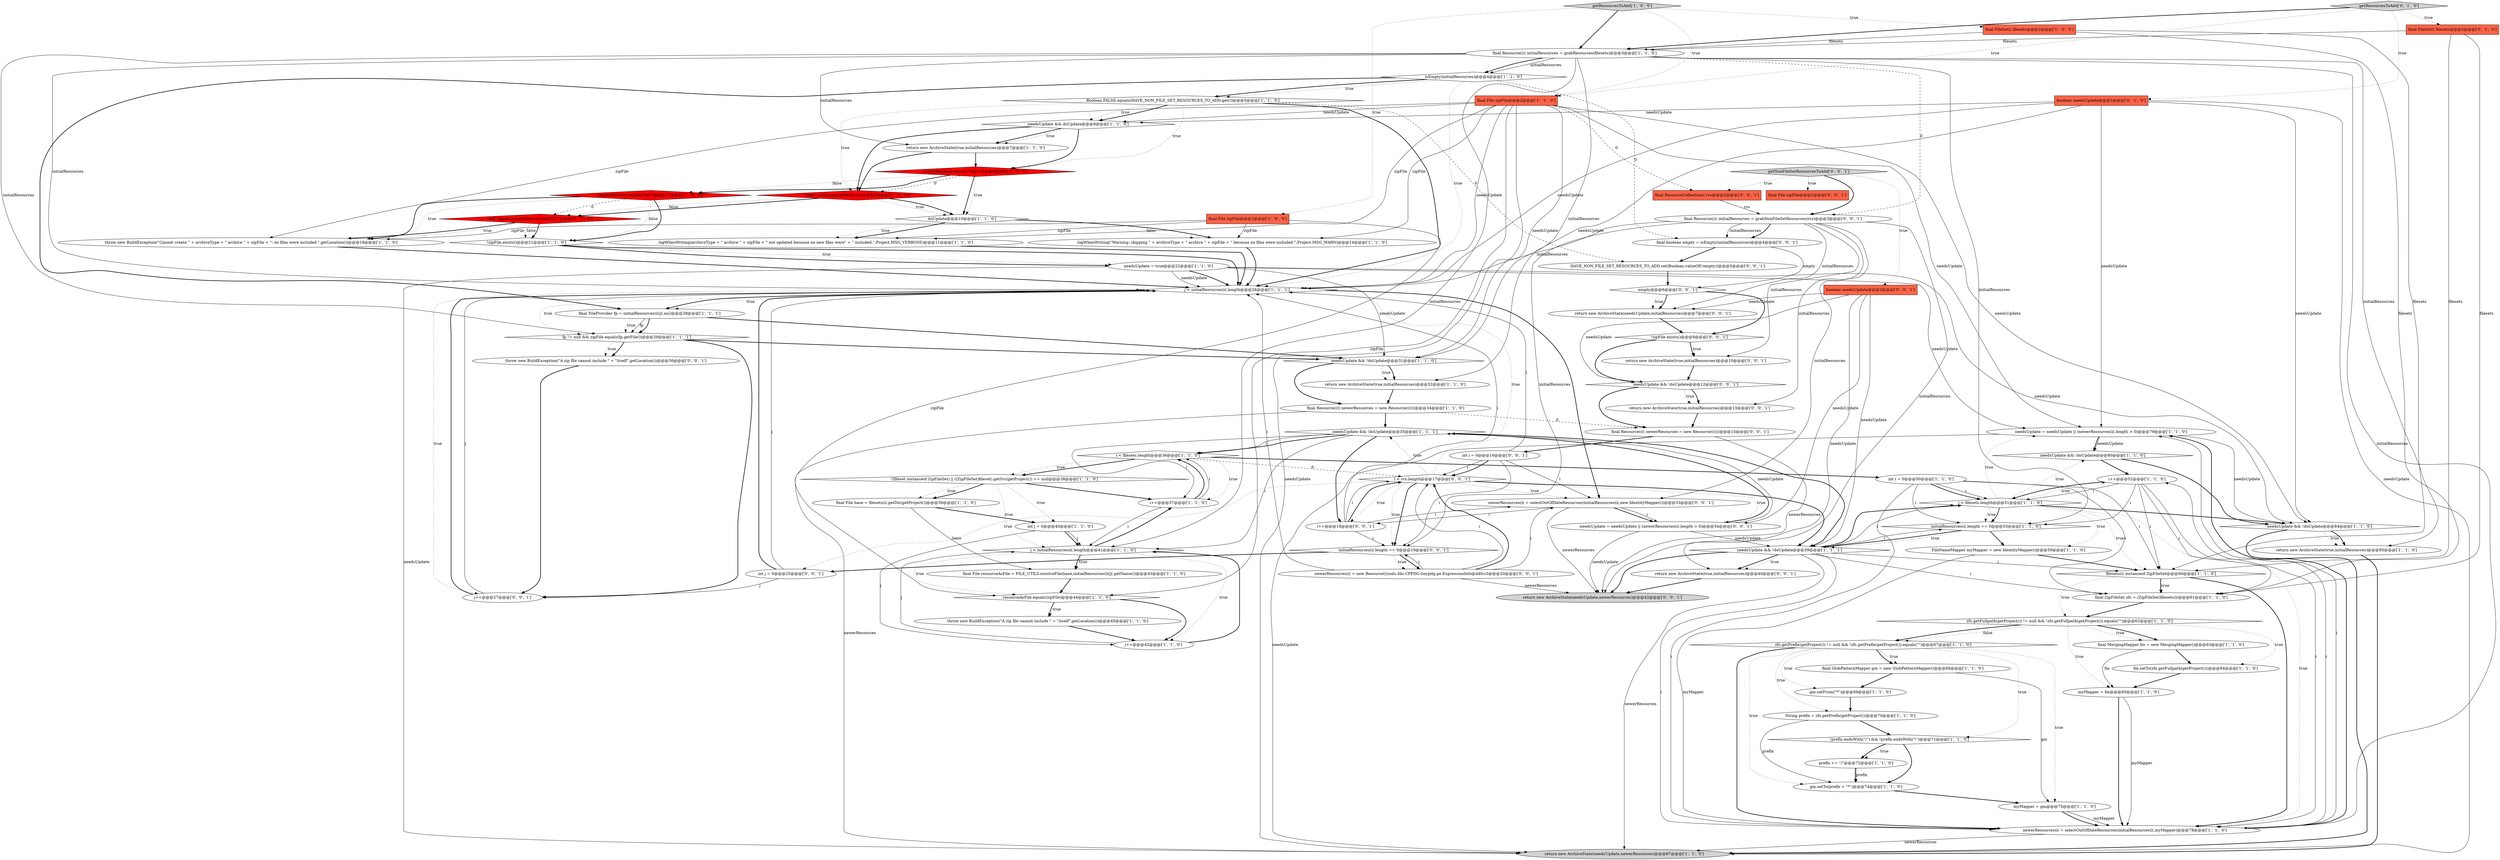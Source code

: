 digraph {
53 [style = filled, label = "needsUpdate = needsUpdate || (newerResources(i(.length > 0)@@@79@@@['1', '1', '0']", fillcolor = white, shape = ellipse image = "AAA0AAABBB1BBB"];
79 [style = filled, label = "final ResourceCollection(( rcs@@@2@@@['0', '0', '1']", fillcolor = tomato, shape = box image = "AAA0AAABBB3BBB"];
19 [style = filled, label = "needsUpdate && doUpdate@@@6@@@['1', '1', '0']", fillcolor = white, shape = diamond image = "AAA0AAABBB1BBB"];
60 [style = filled, label = "boolean needsUpdate@@@2@@@['0', '1', '0']", fillcolor = tomato, shape = box image = "AAA0AAABBB2BBB"];
1 [style = filled, label = "final GlobPatternMapper gm = new GlobPatternMapper()@@@68@@@['1', '1', '0']", fillcolor = white, shape = ellipse image = "AAA0AAABBB1BBB"];
69 [style = filled, label = "j++@@@27@@@['0', '0', '1']", fillcolor = white, shape = ellipse image = "AAA0AAABBB3BBB"];
8 [style = filled, label = "fp != null && zipFile.equals(fp.getFile())@@@29@@@['1', '1', '1']", fillcolor = white, shape = diamond image = "AAA0AAABBB1BBB"];
45 [style = filled, label = "i++@@@52@@@['1', '1', '0']", fillcolor = white, shape = ellipse image = "AAA0AAABBB1BBB"];
33 [style = filled, label = "!prefix.endsWith(\"/\") && !prefix.endsWith(\"\\\")@@@71@@@['1', '1', '0']", fillcolor = white, shape = diamond image = "AAA0AAABBB1BBB"];
15 [style = filled, label = "filesets(i( instanceof ZipFileSet@@@60@@@['1', '1', '0']", fillcolor = white, shape = diamond image = "AAA0AAABBB1BBB"];
56 [style = filled, label = "final File zipFile@@@2@@@['1', '1', '0']", fillcolor = tomato, shape = box image = "AAA0AAABBB1BBB"];
42 [style = filled, label = "int j = 0@@@40@@@['1', '1', '0']", fillcolor = white, shape = ellipse image = "AAA0AAABBB1BBB"];
88 [style = filled, label = "needsUpdate = needsUpdate || (newerResources(i(.length > 0)@@@34@@@['0', '0', '1']", fillcolor = white, shape = ellipse image = "AAA0AAABBB3BBB"];
46 [style = filled, label = "needsUpdate = true@@@22@@@['1', '1', '0']", fillcolor = white, shape = ellipse image = "AAA0AAABBB1BBB"];
7 [style = filled, label = "final MergingMapper fm = new MergingMapper()@@@63@@@['1', '1', '0']", fillcolor = white, shape = ellipse image = "AAA0AAABBB1BBB"];
48 [style = filled, label = "!zipFile.exists()@@@21@@@['1', '1', '0']", fillcolor = white, shape = diamond image = "AAA0AAABBB1BBB"];
4 [style = filled, label = "final File resourceAsFile = FILE_UTILS.resolveFile(base,initialResources(i((j(.getName())@@@43@@@['1', '1', '0']", fillcolor = white, shape = ellipse image = "AAA0AAABBB1BBB"];
85 [style = filled, label = "return new ArchiveState(needsUpdate,newerResources)@@@42@@@['0', '0', '1']", fillcolor = lightgray, shape = ellipse image = "AAA0AAABBB3BBB"];
65 [style = filled, label = "int j = 0@@@25@@@['0', '0', '1']", fillcolor = white, shape = ellipse image = "AAA0AAABBB3BBB"];
62 [style = filled, label = "getResourcesToAdd['0', '1', '0']", fillcolor = lightgray, shape = diamond image = "AAA0AAABBB2BBB"];
22 [style = filled, label = "throw new BuildException(\"A zip file cannot include \" + \"itself\",getLocation())@@@45@@@['1', '1', '0']", fillcolor = white, shape = ellipse image = "AAA0AAABBB1BBB"];
13 [style = filled, label = "final ZipFileSet zfs = (ZipFileSet)filesets(i(@@@61@@@['1', '1', '0']", fillcolor = white, shape = ellipse image = "AAA0AAABBB1BBB"];
64 [style = filled, label = "\"fail\".equals(emptyBehavior)@@@17@@@['0', '1', '0']", fillcolor = red, shape = diamond image = "AAA1AAABBB2BBB"];
37 [style = filled, label = "needsUpdate && !doUpdate@@@35@@@['1', '1', '1']", fillcolor = white, shape = diamond image = "AAA0AAABBB1BBB"];
55 [style = filled, label = "j < initialResources(i(.length@@@26@@@['1', '1', '1']", fillcolor = white, shape = diamond image = "AAA0AAABBB1BBB"];
24 [style = filled, label = "isEmpty(initialResources)@@@4@@@['1', '1', '0']", fillcolor = white, shape = diamond image = "AAA0AAABBB1BBB"];
81 [style = filled, label = "final boolean empty = isEmpty(initialResources)@@@4@@@['0', '0', '1']", fillcolor = white, shape = ellipse image = "AAA0AAABBB3BBB"];
41 [style = filled, label = "i < filesets.length@@@36@@@['1', '1', '0']", fillcolor = white, shape = diamond image = "AAA0AAABBB1BBB"];
52 [style = filled, label = "j < initialResources(i(.length@@@41@@@['1', '1', '0']", fillcolor = white, shape = diamond image = "AAA0AAABBB1BBB"];
17 [style = filled, label = "needsUpdate && !doUpdate@@@31@@@['1', '1', '0']", fillcolor = white, shape = diamond image = "AAA0AAABBB1BBB"];
20 [style = filled, label = "return new ArchiveState(needsUpdate,newerResources)@@@87@@@['1', '1', '0']", fillcolor = lightgray, shape = ellipse image = "AAA0AAABBB1BBB"];
82 [style = filled, label = "throw new BuildException(\"A zip file cannot include \" + \"itself\",getLocation())@@@30@@@['0', '0', '1']", fillcolor = white, shape = ellipse image = "AAA0AAABBB3BBB"];
12 [style = filled, label = "getResourcesToAdd['1', '0', '0']", fillcolor = lightgray, shape = diamond image = "AAA0AAABBB1BBB"];
54 [style = filled, label = "emptyBehavior.equals(\"fail\")@@@17@@@['1', '0', '0']", fillcolor = red, shape = diamond image = "AAA1AAABBB1BBB"];
67 [style = filled, label = "final Resource(((( initialResources = grabNonFileSetResources(rcs)@@@3@@@['0', '0', '1']", fillcolor = white, shape = ellipse image = "AAA0AAABBB3BBB"];
0 [style = filled, label = "String prefix = zfs.getPrefix(getProject())@@@70@@@['1', '1', '0']", fillcolor = white, shape = ellipse image = "AAA0AAABBB1BBB"];
6 [style = filled, label = "throw new BuildException(\"Cannot create \" + archiveType + \" archive \" + zipFile + \": no files were included.\",getLocation())@@@18@@@['1', '1', '0']", fillcolor = white, shape = ellipse image = "AAA0AAABBB1BBB"];
32 [style = filled, label = "logWhenWriting(archiveType + \" archive \" + zipFile + \" not updated because no new files were\" + \" included.\",Project.MSG_VERBOSE)@@@11@@@['1', '1', '0']", fillcolor = white, shape = ellipse image = "AAA0AAABBB1BBB"];
47 [style = filled, label = "i < filesets.length@@@51@@@['1', '1', '0']", fillcolor = white, shape = diamond image = "AAA0AAABBB1BBB"];
36 [style = filled, label = "return new ArchiveState(true,initialResources)@@@85@@@['1', '1', '0']", fillcolor = white, shape = ellipse image = "AAA0AAABBB1BBB"];
75 [style = filled, label = "HAVE_NON_FILE_SET_RESOURCES_TO_ADD.set(Boolean.valueOf(!empty))@@@5@@@['0', '0', '1']", fillcolor = white, shape = ellipse image = "AAA0AAABBB3BBB"];
72 [style = filled, label = "needsUpdate && !doUpdate@@@12@@@['0', '0', '1']", fillcolor = white, shape = diamond image = "AAA0AAABBB3BBB"];
29 [style = filled, label = "gm.setTo(prefix + \"*\")@@@74@@@['1', '1', '0']", fillcolor = white, shape = ellipse image = "AAA0AAABBB1BBB"];
57 [style = filled, label = "myMapper = gm@@@75@@@['1', '1', '0']", fillcolor = white, shape = ellipse image = "AAA0AAABBB1BBB"];
58 [style = filled, label = "needsUpdate && !doUpdate@@@80@@@['1', '1', '0']", fillcolor = white, shape = diamond image = "AAA0AAABBB1BBB"];
59 [style = filled, label = "needsUpdate && !doUpdate@@@84@@@['1', '1', '0']", fillcolor = white, shape = diamond image = "AAA0AAABBB1BBB"];
25 [style = filled, label = "j++@@@42@@@['1', '1', '0']", fillcolor = white, shape = ellipse image = "AAA0AAABBB1BBB"];
27 [style = filled, label = "FileNameMapper myMapper = new IdentityMapper()@@@59@@@['1', '1', '0']", fillcolor = white, shape = ellipse image = "AAA0AAABBB1BBB"];
61 [style = filled, label = "\"skip\".equals(emptyBehavior)@@@9@@@['0', '1', '0']", fillcolor = red, shape = diamond image = "AAA1AAABBB2BBB"];
11 [style = filled, label = "int i = 0@@@50@@@['1', '1', '0']", fillcolor = white, shape = ellipse image = "AAA0AAABBB1BBB"];
5 [style = filled, label = "return new ArchiveState(true,initialResources)@@@32@@@['1', '1', '0']", fillcolor = white, shape = ellipse image = "AAA0AAABBB1BBB"];
9 [style = filled, label = "zfs.getFullpath(getProject()) != null && !zfs.getFullpath(getProject()).equals(\"\")@@@62@@@['1', '1', '0']", fillcolor = white, shape = diamond image = "AAA0AAABBB1BBB"];
43 [style = filled, label = "i++@@@37@@@['1', '1', '0']", fillcolor = white, shape = ellipse image = "AAA0AAABBB1BBB"];
3 [style = filled, label = "doUpdate@@@10@@@['1', '1', '0']", fillcolor = white, shape = diamond image = "AAA0AAABBB1BBB"];
35 [style = filled, label = "prefix += \"/\"@@@72@@@['1', '1', '0']", fillcolor = white, shape = ellipse image = "AAA0AAABBB1BBB"];
71 [style = filled, label = "final Resource(((( newerResources = new Resource((((((@@@15@@@['0', '0', '1']", fillcolor = white, shape = ellipse image = "AAA0AAABBB3BBB"];
40 [style = filled, label = "fm.setTo(zfs.getFullpath(getProject()))@@@64@@@['1', '1', '0']", fillcolor = white, shape = ellipse image = "AAA0AAABBB1BBB"];
28 [style = filled, label = "!(fileset instanceof ZipFileSet) || ((ZipFileSet)fileset).getSrc(getProject()) == null@@@38@@@['1', '1', '0']", fillcolor = white, shape = diamond image = "AAA0AAABBB1BBB"];
23 [style = filled, label = "myMapper = fm@@@65@@@['1', '1', '0']", fillcolor = white, shape = ellipse image = "AAA0AAABBB1BBB"];
18 [style = filled, label = "final File zipFile@@@2@@@['1', '0', '0']", fillcolor = tomato, shape = box image = "AAA0AAABBB1BBB"];
80 [style = filled, label = "return new ArchiveState(true,initialResources)@@@13@@@['0', '0', '1']", fillcolor = white, shape = ellipse image = "AAA0AAABBB3BBB"];
87 [style = filled, label = "!zipFile.exists()@@@9@@@['0', '0', '1']", fillcolor = white, shape = diamond image = "AAA0AAABBB3BBB"];
30 [style = filled, label = "Boolean.FALSE.equals(HAVE_NON_FILE_SET_RESOURCES_TO_ADD.get())@@@5@@@['1', '1', '0']", fillcolor = white, shape = diamond image = "AAA0AAABBB1BBB"];
31 [style = filled, label = "logWhenWriting(\"Warning: skipping \" + archiveType + \" archive \" + zipFile + \" because no files were included.\",Project.MSG_WARN)@@@14@@@['1', '1', '0']", fillcolor = white, shape = ellipse image = "AAA0AAABBB1BBB"];
49 [style = filled, label = "newerResources(i( = selectOutOfDateResources(initialResources(i(,myMapper)@@@78@@@['1', '1', '0']", fillcolor = white, shape = ellipse image = "AAA0AAABBB1BBB"];
2 [style = filled, label = "final Resource(((( newerResources = new Resource((((((@@@34@@@['1', '1', '0']", fillcolor = white, shape = ellipse image = "AAA0AAABBB1BBB"];
83 [style = filled, label = "int i = 0@@@16@@@['0', '0', '1']", fillcolor = white, shape = ellipse image = "AAA0AAABBB3BBB"];
63 [style = filled, label = "final FileSet(( filesets@@@2@@@['0', '1', '0']", fillcolor = tomato, shape = box image = "AAA0AAABBB2BBB"];
51 [style = filled, label = "final File base = filesets(i(.getDir(getProject())@@@39@@@['1', '1', '0']", fillcolor = white, shape = ellipse image = "AAA0AAABBB1BBB"];
76 [style = filled, label = "initialResources(i(.length == 0@@@19@@@['0', '0', '1']", fillcolor = white, shape = diamond image = "AAA0AAABBB3BBB"];
89 [style = filled, label = "getNonFileSetResourcesToAdd['0', '0', '1']", fillcolor = lightgray, shape = diamond image = "AAA0AAABBB3BBB"];
77 [style = filled, label = "boolean needsUpdate@@@2@@@['0', '0', '1']", fillcolor = tomato, shape = box image = "AAA0AAABBB3BBB"];
44 [style = filled, label = "final FileProvider fp = initialResources(i((j(.as()@@@28@@@['1', '1', '1']", fillcolor = white, shape = ellipse image = "AAA0AAABBB1BBB"];
73 [style = filled, label = "final File zipFile@@@2@@@['0', '0', '1']", fillcolor = tomato, shape = box image = "AAA0AAABBB3BBB"];
34 [style = filled, label = "zfs.getPrefix(getProject()) != null && !zfs.getPrefix(getProject()).equals(\"\")@@@67@@@['1', '1', '0']", fillcolor = white, shape = diamond image = "AAA0AAABBB1BBB"];
66 [style = filled, label = "return new ArchiveState(true,initialResources)@@@40@@@['0', '0', '1']", fillcolor = white, shape = ellipse image = "AAA0AAABBB3BBB"];
70 [style = filled, label = "return new ArchiveState(needsUpdate,initialResources)@@@7@@@['0', '0', '1']", fillcolor = white, shape = ellipse image = "AAA0AAABBB3BBB"];
84 [style = filled, label = "i++@@@18@@@['0', '0', '1']", fillcolor = white, shape = ellipse image = "AAA0AAABBB3BBB"];
78 [style = filled, label = "newerResources(i( = new Resource((((edu.fdu.CPPDG.tinypdg.pe.ExpressionInfo@d4fcc3@@@20@@@['0', '0', '1']", fillcolor = white, shape = ellipse image = "AAA0AAABBB3BBB"];
68 [style = filled, label = "newerResources(i( = selectOutOfDateResources(initialResources(i(,new IdentityMapper())@@@33@@@['0', '0', '1']", fillcolor = white, shape = ellipse image = "AAA0AAABBB3BBB"];
74 [style = filled, label = "i < rcs.length@@@17@@@['0', '0', '1']", fillcolor = white, shape = diamond image = "AAA0AAABBB3BBB"];
86 [style = filled, label = "return new ArchiveState(true,initialResources)@@@10@@@['0', '0', '1']", fillcolor = white, shape = ellipse image = "AAA0AAABBB3BBB"];
38 [style = filled, label = "initialResources(i(.length == 0@@@53@@@['1', '1', '0']", fillcolor = white, shape = diamond image = "AAA0AAABBB1BBB"];
90 [style = filled, label = "empty@@@6@@@['0', '0', '1']", fillcolor = white, shape = diamond image = "AAA0AAABBB3BBB"];
10 [style = filled, label = "emptyBehavior.equals(\"skip\")@@@9@@@['1', '0', '0']", fillcolor = red, shape = diamond image = "AAA1AAABBB1BBB"];
14 [style = filled, label = "return new ArchiveState(true,initialResources)@@@7@@@['1', '1', '0']", fillcolor = white, shape = ellipse image = "AAA0AAABBB1BBB"];
16 [style = filled, label = "gm.setFrom(\"*\")@@@69@@@['1', '1', '0']", fillcolor = white, shape = ellipse image = "AAA0AAABBB1BBB"];
39 [style = filled, label = "final FileSet(( filesets@@@2@@@['1', '0', '0']", fillcolor = tomato, shape = box image = "AAA0AAABBB1BBB"];
50 [style = filled, label = "final Resource(((( initialResources = grabResources(filesets)@@@3@@@['1', '1', '0']", fillcolor = white, shape = ellipse image = "AAA0AAABBB1BBB"];
21 [style = filled, label = "resourceAsFile.equals(zipFile)@@@44@@@['1', '1', '0']", fillcolor = white, shape = diamond image = "AAA0AAABBB1BBB"];
26 [style = filled, label = "needsUpdate && !doUpdate@@@39@@@['1', '1', '1']", fillcolor = white, shape = diamond image = "AAA0AAABBB1BBB"];
67->55 [style = solid, label="initialResources"];
88->85 [style = solid, label="needsUpdate"];
74->26 [style = bold, label=""];
12->39 [style = dotted, label="true"];
46->59 [style = solid, label="needsUpdate"];
16->0 [style = bold, label=""];
55->68 [style = bold, label=""];
87->86 [style = dotted, label="true"];
89->77 [style = dotted, label="true"];
44->8 [style = bold, label=""];
24->81 [style = dashed, label="0"];
79->67 [style = solid, label="rcs"];
25->52 [style = bold, label=""];
56->21 [style = solid, label="zipFile"];
84->68 [style = solid, label="i"];
10->54 [style = bold, label=""];
67->81 [style = bold, label=""];
34->29 [style = dotted, label="true"];
53->58 [style = bold, label=""];
10->3 [style = dotted, label="true"];
45->47 [style = solid, label="i"];
77->26 [style = solid, label="needsUpdate"];
7->23 [style = solid, label="fm"];
41->11 [style = bold, label=""];
12->56 [style = dotted, label="true"];
89->79 [style = dotted, label="true"];
9->7 [style = bold, label=""];
47->53 [style = dotted, label="true"];
56->59 [style = solid, label="needsUpdate"];
36->20 [style = bold, label=""];
67->70 [style = solid, label="initialResources"];
27->15 [style = bold, label=""];
40->23 [style = bold, label=""];
61->64 [style = bold, label=""];
26->15 [style = solid, label="i"];
24->30 [style = bold, label=""];
41->28 [style = bold, label=""];
69->55 [style = bold, label=""];
15->9 [style = dotted, label="true"];
61->3 [style = dotted, label="true"];
90->70 [style = dotted, label="true"];
50->55 [style = solid, label="initialResources"];
0->29 [style = solid, label="prefix"];
90->70 [style = bold, label=""];
18->6 [style = solid, label="zipFile"];
61->3 [style = bold, label=""];
50->52 [style = solid, label="initialResources"];
72->80 [style = bold, label=""];
33->35 [style = dotted, label="true"];
78->74 [style = solid, label="i"];
77->85 [style = solid, label="needsUpdate"];
43->52 [style = solid, label="i"];
28->43 [style = bold, label=""];
10->54 [style = dotted, label="false"];
54->48 [style = dotted, label="false"];
52->25 [style = dotted, label="true"];
53->59 [style = solid, label="needsUpdate"];
41->43 [style = dotted, label="true"];
44->8 [style = dotted, label="true"];
78->76 [style = solid, label="i"];
37->43 [style = solid, label="i"];
46->53 [style = solid, label="needsUpdate"];
63->15 [style = solid, label="filesets"];
1->57 [style = solid, label="gm"];
54->6 [style = bold, label=""];
58->59 [style = bold, label=""];
67->76 [style = solid, label="initialResources"];
38->26 [style = bold, label=""];
19->61 [style = bold, label=""];
83->55 [style = solid, label="i"];
53->20 [style = solid, label="needsUpdate"];
77->72 [style = solid, label="needsUpdate"];
55->69 [style = dotted, label="true"];
76->78 [style = dotted, label="true"];
26->38 [style = solid, label="i"];
66->85 [style = bold, label=""];
55->8 [style = dotted, label="true"];
74->88 [style = dotted, label="true"];
26->66 [style = bold, label=""];
56->79 [style = dashed, label="0"];
77->70 [style = solid, label="needsUpdate"];
39->13 [style = solid, label="filesets"];
26->66 [style = dotted, label="true"];
26->49 [style = solid, label="i"];
83->76 [style = solid, label="i"];
23->49 [style = bold, label=""];
22->25 [style = bold, label=""];
68->85 [style = solid, label="newerResources"];
17->5 [style = bold, label=""];
15->13 [style = bold, label=""];
10->61 [style = dashed, label="0"];
37->26 [style = bold, label=""];
52->21 [style = dotted, label="true"];
11->49 [style = solid, label="i"];
54->6 [style = dotted, label="true"];
50->36 [style = solid, label="initialResources"];
49->20 [style = solid, label="newerResources"];
41->28 [style = dotted, label="true"];
83->68 [style = solid, label="i"];
24->44 [style = bold, label=""];
26->47 [style = bold, label=""];
4->21 [style = bold, label=""];
30->19 [style = dotted, label="true"];
14->10 [style = bold, label=""];
21->22 [style = dotted, label="true"];
89->73 [style = dotted, label="true"];
28->52 [style = dotted, label="true"];
86->72 [style = bold, label=""];
68->88 [style = bold, label=""];
47->58 [style = dotted, label="true"];
21->25 [style = bold, label=""];
60->53 [style = solid, label="needsUpdate"];
12->18 [style = dotted, label="true"];
49->53 [style = solid, label="i"];
44->17 [style = bold, label=""];
11->47 [style = solid, label="i"];
24->55 [style = dotted, label="true"];
48->46 [style = dotted, label="true"];
60->19 [style = solid, label="needsUpdate"];
15->13 [style = dotted, label="true"];
33->29 [style = bold, label=""];
47->49 [style = dotted, label="true"];
8->17 [style = bold, label=""];
64->6 [style = bold, label=""];
30->19 [style = bold, label=""];
90->87 [style = bold, label=""];
39->15 [style = solid, label="filesets"];
69->55 [style = solid, label="j"];
74->37 [style = dotted, label="true"];
56->32 [style = solid, label="zipFile"];
17->2 [style = bold, label=""];
21->22 [style = bold, label=""];
1->16 [style = bold, label=""];
72->71 [style = bold, label=""];
67->68 [style = solid, label="initialResources"];
67->86 [style = solid, label="initialResources"];
48->55 [style = bold, label=""];
88->26 [style = solid, label="needsUpdate"];
84->74 [style = solid, label="i"];
47->15 [style = dotted, label="true"];
64->6 [style = dotted, label="true"];
35->29 [style = solid, label="prefix"];
51->4 [style = solid, label="base"];
9->34 [style = dotted, label="false"];
78->68 [style = solid, label="i"];
26->47 [style = solid, label="i"];
14->61 [style = bold, label=""];
65->55 [style = bold, label=""];
55->44 [style = dotted, label="true"];
51->42 [style = bold, label=""];
8->69 [style = bold, label=""];
60->59 [style = solid, label="needsUpdate"];
18->31 [style = solid, label="zipFile"];
29->57 [style = bold, label=""];
56->19 [style = solid, label="needsUpdate"];
56->55 [style = solid, label="needsUpdate"];
47->38 [style = dotted, label="true"];
62->60 [style = dotted, label="true"];
68->84 [style = solid, label="i"];
78->55 [style = solid, label="i"];
59->20 [style = bold, label=""];
75->90 [style = bold, label=""];
74->76 [style = dotted, label="true"];
50->24 [style = solid, label="initialResources"];
71->83 [style = bold, label=""];
63->50 [style = solid, label="filesets"];
28->51 [style = dotted, label="true"];
23->49 [style = solid, label="myMapper"];
18->21 [style = solid, label="zipFile"];
56->53 [style = solid, label="needsUpdate"];
56->20 [style = solid, label="needsUpdate"];
37->84 [style = bold, label=""];
50->14 [style = solid, label="initialResources"];
11->13 [style = solid, label="i"];
35->29 [style = bold, label=""];
78->74 [style = bold, label=""];
74->65 [style = dotted, label="true"];
62->63 [style = dotted, label="true"];
34->49 [style = bold, label=""];
30->10 [style = dotted, label="true"];
42->52 [style = bold, label=""];
44->8 [style = solid, label="fp"];
25->52 [style = solid, label="j"];
37->41 [style = bold, label=""];
27->49 [style = solid, label="myMapper"];
52->4 [style = bold, label=""];
46->55 [style = solid, label="needsUpdate"];
71->85 [style = solid, label="newerResources"];
38->27 [style = bold, label=""];
67->80 [style = solid, label="initialResources"];
57->49 [style = solid, label="myMapper"];
19->10 [style = bold, label=""];
88->37 [style = bold, label=""];
24->30 [style = dotted, label="true"];
34->1 [style = dotted, label="true"];
49->45 [style = solid, label="i"];
45->15 [style = solid, label="i"];
26->13 [style = solid, label="i"];
37->52 [style = solid, label="i"];
84->74 [style = bold, label=""];
47->59 [style = bold, label=""];
34->0 [style = dotted, label="true"];
48->46 [style = bold, label=""];
8->82 [style = bold, label=""];
6->55 [style = bold, label=""];
50->67 [style = dashed, label="0"];
30->75 [style = dashed, label="0"];
52->43 [style = bold, label=""];
19->14 [style = bold, label=""];
18->32 [style = solid, label="zipFile"];
3->31 [style = dotted, label="false"];
11->38 [style = solid, label="i"];
9->23 [style = dotted, label="true"];
81->75 [style = bold, label=""];
28->42 [style = dotted, label="true"];
34->33 [style = dotted, label="true"];
11->47 [style = bold, label=""];
53->58 [style = solid, label="needsUpdate"];
43->41 [style = bold, label=""];
61->64 [style = dotted, label="false"];
81->90 [style = solid, label="empty"];
13->9 [style = bold, label=""];
30->61 [style = dotted, label="true"];
9->7 [style = dotted, label="true"];
87->86 [style = bold, label=""];
42->52 [style = solid, label="j"];
76->78 [style = bold, label=""];
7->40 [style = bold, label=""];
54->64 [style = dashed, label="0"];
60->55 [style = solid, label="needsUpdate"];
50->24 [style = bold, label=""];
46->55 [style = bold, label=""];
39->50 [style = solid, label="filesets"];
15->49 [style = bold, label=""];
19->14 [style = dotted, label="true"];
33->35 [style = bold, label=""];
88->37 [style = solid, label="needsUpdate"];
12->50 [style = bold, label=""];
50->8 [style = solid, label="initialResources"];
3->32 [style = dotted, label="true"];
89->67 [style = bold, label=""];
2->20 [style = solid, label="newerResources"];
37->41 [style = solid, label="i"];
63->13 [style = solid, label="filesets"];
3->31 [style = bold, label=""];
34->1 [style = bold, label=""];
60->17 [style = solid, label="needsUpdate"];
80->71 [style = bold, label=""];
50->38 [style = solid, label="initialResources"];
9->34 [style = bold, label=""];
47->45 [style = dotted, label="true"];
56->6 [style = solid, label="zipFile"];
74->68 [style = dotted, label="true"];
2->71 [style = dashed, label="0"];
10->3 [style = bold, label=""];
54->48 [style = bold, label=""];
34->57 [style = dotted, label="true"];
47->27 [style = dotted, label="true"];
41->74 [style = dashed, label="0"];
74->55 [style = dotted, label="true"];
28->51 [style = bold, label=""];
65->69 [style = solid, label="j"];
43->41 [style = solid, label="i"];
47->38 [style = bold, label=""];
65->55 [style = solid, label="j"];
11->15 [style = solid, label="i"];
77->88 [style = solid, label="needsUpdate"];
72->80 [style = dotted, label="true"];
74->84 [style = dotted, label="true"];
49->53 [style = bold, label=""];
30->55 [style = bold, label=""];
26->20 [style = solid, label="newerResources"];
38->26 [style = dotted, label="true"];
55->44 [style = bold, label=""];
5->2 [style = bold, label=""];
87->72 [style = bold, label=""];
45->49 [style = solid, label="i"];
67->66 [style = solid, label="initialResources"];
56->17 [style = solid, label="needsUpdate"];
42->25 [style = solid, label="j"];
45->38 [style = solid, label="i"];
60->20 [style = solid, label="needsUpdate"];
68->88 [style = solid, label="i"];
32->55 [style = bold, label=""];
0->33 [style = bold, label=""];
8->82 [style = dotted, label="true"];
82->69 [style = bold, label=""];
84->76 [style = solid, label="i"];
84->55 [style = solid, label="i"];
31->55 [style = bold, label=""];
70->87 [style = bold, label=""];
83->74 [style = bold, label=""];
59->36 [style = dotted, label="true"];
58->45 [style = bold, label=""];
67->81 [style = solid, label="initialResources"];
50->49 [style = solid, label="initialResources"];
45->47 [style = bold, label=""];
76->65 [style = bold, label=""];
26->85 [style = bold, label=""];
59->36 [style = bold, label=""];
62->50 [style = bold, label=""];
57->49 [style = bold, label=""];
9->40 [style = dotted, label="true"];
83->74 [style = solid, label="i"];
62->56 [style = dotted, label="true"];
52->4 [style = dotted, label="true"];
78->85 [style = solid, label="newerResources"];
2->37 [style = bold, label=""];
46->20 [style = solid, label="needsUpdate"];
3->32 [style = bold, label=""];
34->16 [style = dotted, label="true"];
45->13 [style = solid, label="i"];
64->48 [style = dotted, label="false"];
64->48 [style = bold, label=""];
56->31 [style = solid, label="zipFile"];
46->17 [style = solid, label="needsUpdate"];
74->76 [style = bold, label=""];
17->5 [style = dotted, label="true"];
50->5 [style = solid, label="initialResources"];
}
